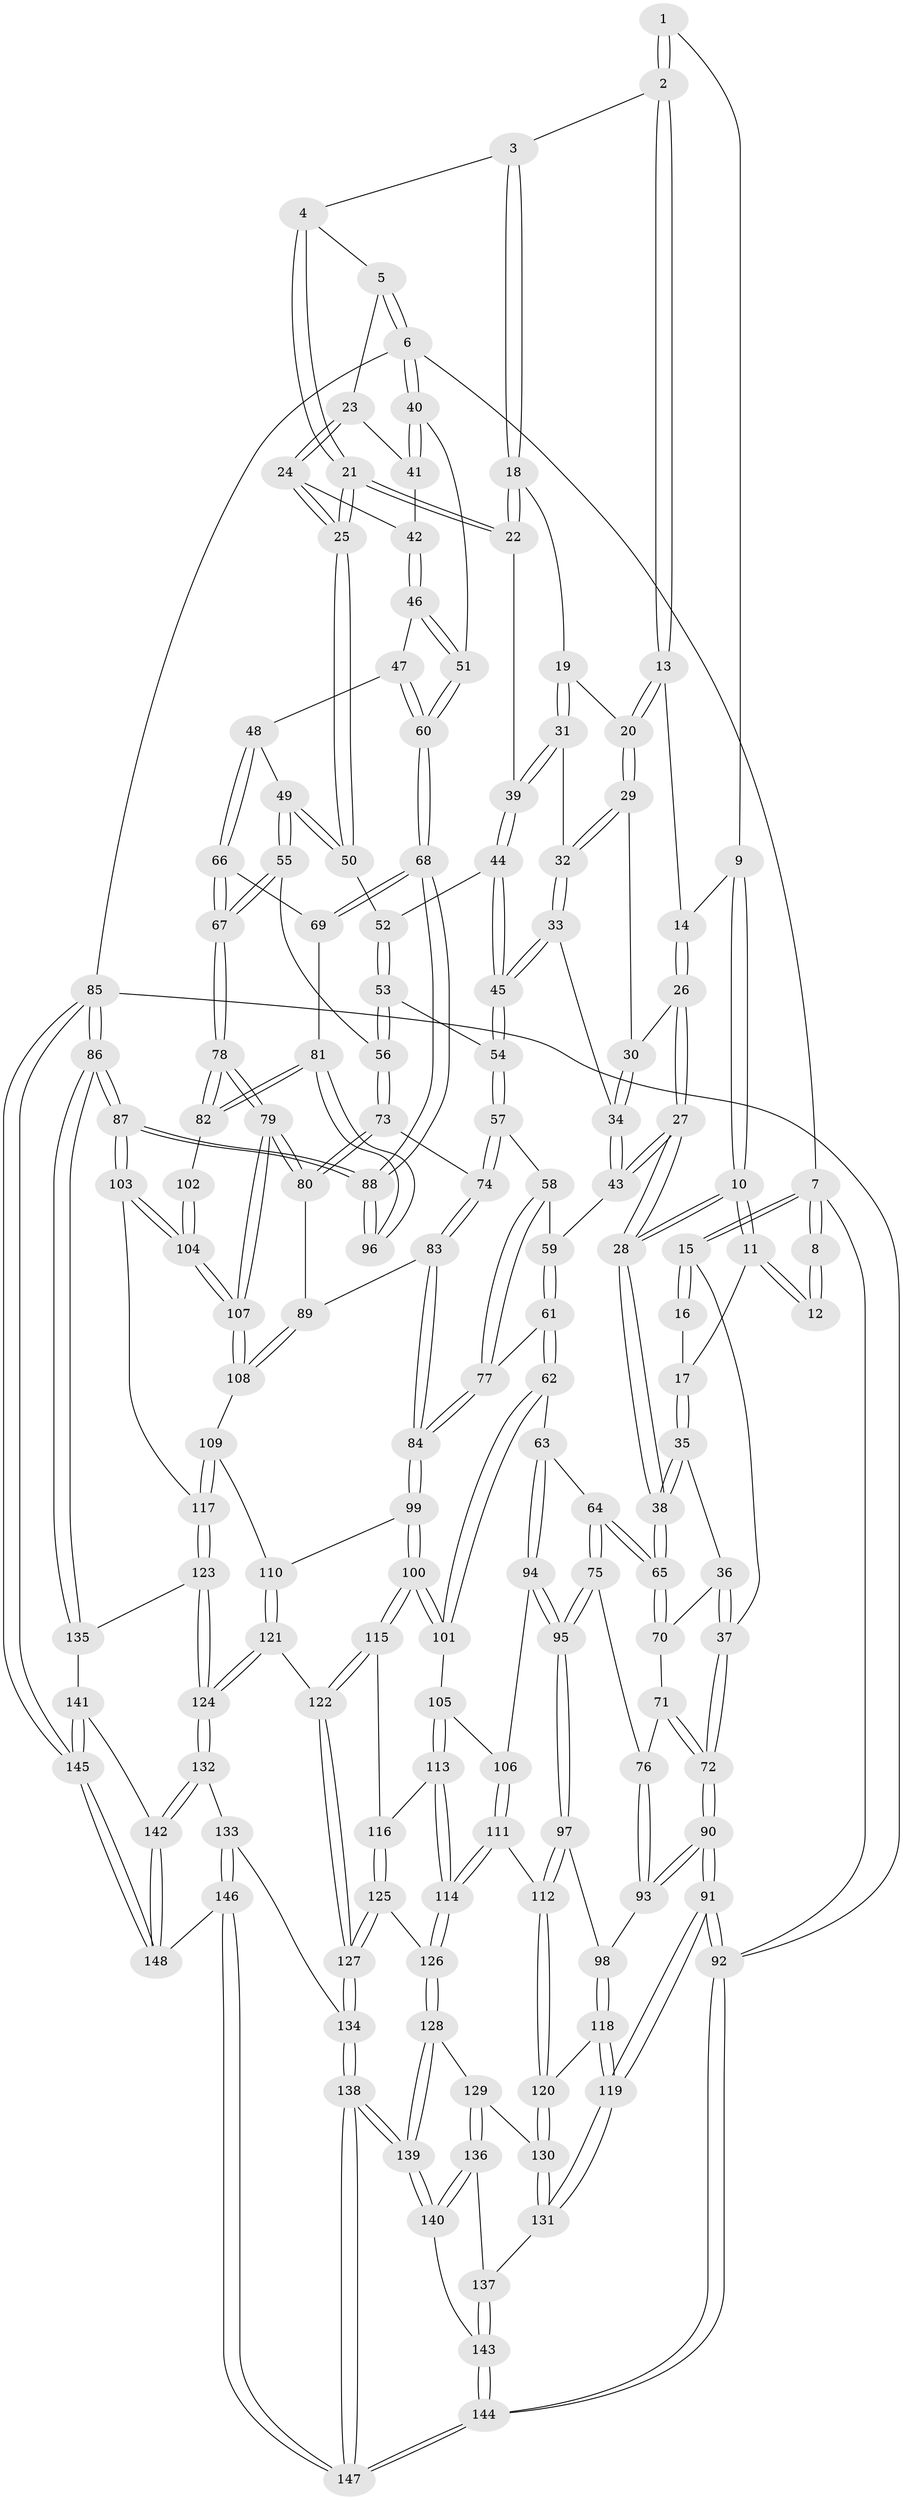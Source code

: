 // Generated by graph-tools (version 1.1) at 2025/01/03/09/25 05:01:46]
// undirected, 148 vertices, 367 edges
graph export_dot {
graph [start="1"]
  node [color=gray90,style=filled];
  1 [pos="+0.35532947961490813+0"];
  2 [pos="+0.535043553339074+0"];
  3 [pos="+0.6218079241730645+0"];
  4 [pos="+0.8164853994460566+0"];
  5 [pos="+0.878227755791448+0"];
  6 [pos="+1+0"];
  7 [pos="+0+0"];
  8 [pos="+0.2591020908305929+0"];
  9 [pos="+0.35097815500307206+0"];
  10 [pos="+0.29082093996022457+0.23586683997469868"];
  11 [pos="+0.19628960216876346+0.07963936361739157"];
  12 [pos="+0.21036371151009606+0"];
  13 [pos="+0.5107460205455032+0.04572834027682526"];
  14 [pos="+0.3874492816018904+0.09220864631968623"];
  15 [pos="+0+0.033571284716533686"];
  16 [pos="+0.08711380478336794+0.05098913955425264"];
  17 [pos="+0.19223681587144695+0.08064744207621154"];
  18 [pos="+0.6545314933561939+0.11738840952863884"];
  19 [pos="+0.5493774096034802+0.09583670807179996"];
  20 [pos="+0.5110835594055442+0.055429792133584656"];
  21 [pos="+0.7047768926071175+0.18527830382672264"];
  22 [pos="+0.6825603080971694+0.17847898560808292"];
  23 [pos="+0.8263811410710313+0.11293484498578643"];
  24 [pos="+0.8142530571418153+0.15827068132115032"];
  25 [pos="+0.716448228292706+0.19330204736042753"];
  26 [pos="+0.37335972282211244+0.145839405634719"];
  27 [pos="+0.30408467319547594+0.23621509620593756"];
  28 [pos="+0.29135083411429613+0.23748551407766075"];
  29 [pos="+0.49746860768158074+0.0842305892591273"];
  30 [pos="+0.49039723451464634+0.08984890819965895"];
  31 [pos="+0.5909143799316802+0.18625058392320082"];
  32 [pos="+0.5084015720099391+0.20265716085592964"];
  33 [pos="+0.4550715562196454+0.2616632655731214"];
  34 [pos="+0.396965345336161+0.2503436486766842"];
  35 [pos="+0+0.17659310701282552"];
  36 [pos="+0+0.1642962426147782"];
  37 [pos="+0+0.12708023956341322"];
  38 [pos="+0.24755000103333916+0.28446274914837577"];
  39 [pos="+0.618123433233388+0.1965688263566076"];
  40 [pos="+1+0"];
  41 [pos="+0.9363373990841158+0.1251493234911261"];
  42 [pos="+0.8624834041962315+0.19384525541721204"];
  43 [pos="+0.3586871655687661+0.24828437894562524"];
  44 [pos="+0.5919583541785226+0.26792088288280785"];
  45 [pos="+0.5130807137647269+0.3206062712332489"];
  46 [pos="+0.8719244083870245+0.20809663194141673"];
  47 [pos="+0.8904626723071674+0.29641163041809426"];
  48 [pos="+0.8895145945918775+0.29852963480865"];
  49 [pos="+0.7505413587636738+0.29436939646192917"];
  50 [pos="+0.7188003391287544+0.20976694152311445"];
  51 [pos="+1+0.08573498249295572"];
  52 [pos="+0.6377957807295742+0.3013145696531018"];
  53 [pos="+0.6434401885719885+0.3231854289254916"];
  54 [pos="+0.5220154385023531+0.3525062501773988"];
  55 [pos="+0.7286347632471935+0.35124018756968794"];
  56 [pos="+0.6960208384816342+0.3779670001900116"];
  57 [pos="+0.5232141192406533+0.3698523404228036"];
  58 [pos="+0.5149293064110845+0.37600692515676776"];
  59 [pos="+0.4088062540399238+0.3699915703969724"];
  60 [pos="+1+0.13209457479970602"];
  61 [pos="+0.40636751813333344+0.4651946641694572"];
  62 [pos="+0.3855551589067292+0.46984023371459016"];
  63 [pos="+0.3196518439440696+0.44439203649595516"];
  64 [pos="+0.23884670503697716+0.3498008386299873"];
  65 [pos="+0.23607003671804463+0.3328164832683325"];
  66 [pos="+0.9012265864808021+0.3679538741729835"];
  67 [pos="+0.8415202000754856+0.411413393520554"];
  68 [pos="+1+0.3504283441428833"];
  69 [pos="+0.9090517722375102+0.37301128205662104"];
  70 [pos="+0.11401790204257646+0.3603894972647188"];
  71 [pos="+0.051884409729963346+0.3949370815281082"];
  72 [pos="+0+0.228833631925803"];
  73 [pos="+0.6746511574336235+0.42611645460976927"];
  74 [pos="+0.5672105047045765+0.41360034476149543"];
  75 [pos="+0.170089455206482+0.47275664877412993"];
  76 [pos="+0.057636771571243195+0.4708930033088251"];
  77 [pos="+0.41738742359040376+0.46526546392424384"];
  78 [pos="+0.8090525444439135+0.5010434636460145"];
  79 [pos="+0.7719906020810297+0.5454068782968008"];
  80 [pos="+0.7033552507705785+0.4984721760317084"];
  81 [pos="+0.9570940546786835+0.4752222219532789"];
  82 [pos="+0.83215756871554+0.49877178477493195"];
  83 [pos="+0.5431738028068113+0.50536223143449"];
  84 [pos="+0.5103554616917111+0.5450312369485119"];
  85 [pos="+1+1"];
  86 [pos="+1+1"];
  87 [pos="+1+0.8463270208916988"];
  88 [pos="+1+0.6005224664847695"];
  89 [pos="+0.6629630722380591+0.5197245273787704"];
  90 [pos="+0+0.5019838249920083"];
  91 [pos="+0+0.7668848245142125"];
  92 [pos="+0+1"];
  93 [pos="+0.03943969616289129+0.49255519197057124"];
  94 [pos="+0.26847675560390594+0.5592576323588534"];
  95 [pos="+0.18075465194026655+0.5679999676758263"];
  96 [pos="+0.9653483982032528+0.4828836158387018"];
  97 [pos="+0.1614362417967207+0.5968265746989789"];
  98 [pos="+0.08216788869152059+0.6076214353716467"];
  99 [pos="+0.5139380108096604+0.5865361806789514"];
  100 [pos="+0.4362652808420191+0.6280602807604051"];
  101 [pos="+0.3747438229015103+0.5653564223017702"];
  102 [pos="+0.9184916322649698+0.5233204189300762"];
  103 [pos="+0.8180799582464237+0.6888763876134018"];
  104 [pos="+0.8161667036098974+0.6812547182316918"];
  105 [pos="+0.3114453982798836+0.5914345520091484"];
  106 [pos="+0.2889708156166662+0.5773803774096221"];
  107 [pos="+0.7886992970452628+0.6057186222395103"];
  108 [pos="+0.5912300751619481+0.5994562218800938"];
  109 [pos="+0.5719326253253278+0.6147019166298168"];
  110 [pos="+0.5563133997768888+0.6156574840638639"];
  111 [pos="+0.2303643831060172+0.6849908502996831"];
  112 [pos="+0.19328406041042812+0.6567744649713002"];
  113 [pos="+0.31902778823136163+0.6540557187945903"];
  114 [pos="+0.26136687618469606+0.7154645346766773"];
  115 [pos="+0.42325300675276134+0.6571342056004559"];
  116 [pos="+0.36471792308584916+0.6602628541287828"];
  117 [pos="+0.7492029997695931+0.7296121194320238"];
  118 [pos="+0.045151975999370444+0.6410466583571524"];
  119 [pos="+0+0.759466766859485"];
  120 [pos="+0.13218738774199887+0.7297343562815748"];
  121 [pos="+0.5408925074580206+0.7622226716324567"];
  122 [pos="+0.43600889509272794+0.7249653331809116"];
  123 [pos="+0.698788128715899+0.7863384156746122"];
  124 [pos="+0.5916216053625681+0.8321142395927653"];
  125 [pos="+0.3331484967103088+0.8067448914320391"];
  126 [pos="+0.273500356812158+0.7934531911855499"];
  127 [pos="+0.34499719342524804+0.810335675979912"];
  128 [pos="+0.2340858745365758+0.8208414680103818"];
  129 [pos="+0.17665616943811757+0.8161731666750688"];
  130 [pos="+0.12964663248832625+0.8080122532120494"];
  131 [pos="+0.06317034317133341+0.8284728480069309"];
  132 [pos="+0.5889750342613179+0.8374313506398228"];
  133 [pos="+0.4352620219838103+0.9120845589814742"];
  134 [pos="+0.35518455904524443+0.8242441838355203"];
  135 [pos="+0.7499252958556811+0.8884188792028527"];
  136 [pos="+0.14084334466735082+0.9405593054307555"];
  137 [pos="+0.07927618290390316+0.8816572463356863"];
  138 [pos="+0.249703517582728+1"];
  139 [pos="+0.22699221211957504+0.991055613978853"];
  140 [pos="+0.15217719050805+0.9567469408250773"];
  141 [pos="+0.716963845986167+0.9606193292973828"];
  142 [pos="+0.6201390989993685+0.9505232965617338"];
  143 [pos="+0.0571178511548592+0.9887426946685126"];
  144 [pos="+0+1"];
  145 [pos="+1+1"];
  146 [pos="+0.37302703521534786+1"];
  147 [pos="+0.3121588355285626+1"];
  148 [pos="+0.5768911364548266+1"];
  1 -- 2;
  1 -- 2;
  1 -- 9;
  2 -- 3;
  2 -- 13;
  2 -- 13;
  3 -- 4;
  3 -- 18;
  3 -- 18;
  4 -- 5;
  4 -- 21;
  4 -- 21;
  5 -- 6;
  5 -- 6;
  5 -- 23;
  6 -- 7;
  6 -- 40;
  6 -- 40;
  6 -- 85;
  7 -- 8;
  7 -- 8;
  7 -- 15;
  7 -- 15;
  7 -- 92;
  8 -- 12;
  8 -- 12;
  9 -- 10;
  9 -- 10;
  9 -- 14;
  10 -- 11;
  10 -- 11;
  10 -- 28;
  10 -- 28;
  11 -- 12;
  11 -- 12;
  11 -- 17;
  13 -- 14;
  13 -- 20;
  13 -- 20;
  14 -- 26;
  14 -- 26;
  15 -- 16;
  15 -- 16;
  15 -- 37;
  16 -- 17;
  17 -- 35;
  17 -- 35;
  18 -- 19;
  18 -- 22;
  18 -- 22;
  19 -- 20;
  19 -- 31;
  19 -- 31;
  20 -- 29;
  20 -- 29;
  21 -- 22;
  21 -- 22;
  21 -- 25;
  21 -- 25;
  22 -- 39;
  23 -- 24;
  23 -- 24;
  23 -- 41;
  24 -- 25;
  24 -- 25;
  24 -- 42;
  25 -- 50;
  25 -- 50;
  26 -- 27;
  26 -- 27;
  26 -- 30;
  27 -- 28;
  27 -- 28;
  27 -- 43;
  27 -- 43;
  28 -- 38;
  28 -- 38;
  29 -- 30;
  29 -- 32;
  29 -- 32;
  30 -- 34;
  30 -- 34;
  31 -- 32;
  31 -- 39;
  31 -- 39;
  32 -- 33;
  32 -- 33;
  33 -- 34;
  33 -- 45;
  33 -- 45;
  34 -- 43;
  34 -- 43;
  35 -- 36;
  35 -- 38;
  35 -- 38;
  36 -- 37;
  36 -- 37;
  36 -- 70;
  37 -- 72;
  37 -- 72;
  38 -- 65;
  38 -- 65;
  39 -- 44;
  39 -- 44;
  40 -- 41;
  40 -- 41;
  40 -- 51;
  41 -- 42;
  42 -- 46;
  42 -- 46;
  43 -- 59;
  44 -- 45;
  44 -- 45;
  44 -- 52;
  45 -- 54;
  45 -- 54;
  46 -- 47;
  46 -- 51;
  46 -- 51;
  47 -- 48;
  47 -- 60;
  47 -- 60;
  48 -- 49;
  48 -- 66;
  48 -- 66;
  49 -- 50;
  49 -- 50;
  49 -- 55;
  49 -- 55;
  50 -- 52;
  51 -- 60;
  51 -- 60;
  52 -- 53;
  52 -- 53;
  53 -- 54;
  53 -- 56;
  53 -- 56;
  54 -- 57;
  54 -- 57;
  55 -- 56;
  55 -- 67;
  55 -- 67;
  56 -- 73;
  56 -- 73;
  57 -- 58;
  57 -- 74;
  57 -- 74;
  58 -- 59;
  58 -- 77;
  58 -- 77;
  59 -- 61;
  59 -- 61;
  60 -- 68;
  60 -- 68;
  61 -- 62;
  61 -- 62;
  61 -- 77;
  62 -- 63;
  62 -- 101;
  62 -- 101;
  63 -- 64;
  63 -- 94;
  63 -- 94;
  64 -- 65;
  64 -- 65;
  64 -- 75;
  64 -- 75;
  65 -- 70;
  65 -- 70;
  66 -- 67;
  66 -- 67;
  66 -- 69;
  67 -- 78;
  67 -- 78;
  68 -- 69;
  68 -- 69;
  68 -- 88;
  68 -- 88;
  69 -- 81;
  70 -- 71;
  71 -- 72;
  71 -- 72;
  71 -- 76;
  72 -- 90;
  72 -- 90;
  73 -- 74;
  73 -- 80;
  73 -- 80;
  74 -- 83;
  74 -- 83;
  75 -- 76;
  75 -- 95;
  75 -- 95;
  76 -- 93;
  76 -- 93;
  77 -- 84;
  77 -- 84;
  78 -- 79;
  78 -- 79;
  78 -- 82;
  78 -- 82;
  79 -- 80;
  79 -- 80;
  79 -- 107;
  79 -- 107;
  80 -- 89;
  81 -- 82;
  81 -- 82;
  81 -- 96;
  81 -- 96;
  82 -- 102;
  83 -- 84;
  83 -- 84;
  83 -- 89;
  84 -- 99;
  84 -- 99;
  85 -- 86;
  85 -- 86;
  85 -- 145;
  85 -- 145;
  85 -- 92;
  86 -- 87;
  86 -- 87;
  86 -- 135;
  86 -- 135;
  87 -- 88;
  87 -- 88;
  87 -- 103;
  87 -- 103;
  88 -- 96;
  88 -- 96;
  89 -- 108;
  89 -- 108;
  90 -- 91;
  90 -- 91;
  90 -- 93;
  90 -- 93;
  91 -- 92;
  91 -- 92;
  91 -- 119;
  91 -- 119;
  92 -- 144;
  92 -- 144;
  93 -- 98;
  94 -- 95;
  94 -- 95;
  94 -- 106;
  95 -- 97;
  95 -- 97;
  97 -- 98;
  97 -- 112;
  97 -- 112;
  98 -- 118;
  98 -- 118;
  99 -- 100;
  99 -- 100;
  99 -- 110;
  100 -- 101;
  100 -- 101;
  100 -- 115;
  100 -- 115;
  101 -- 105;
  102 -- 104;
  102 -- 104;
  103 -- 104;
  103 -- 104;
  103 -- 117;
  104 -- 107;
  104 -- 107;
  105 -- 106;
  105 -- 113;
  105 -- 113;
  106 -- 111;
  106 -- 111;
  107 -- 108;
  107 -- 108;
  108 -- 109;
  109 -- 110;
  109 -- 117;
  109 -- 117;
  110 -- 121;
  110 -- 121;
  111 -- 112;
  111 -- 114;
  111 -- 114;
  112 -- 120;
  112 -- 120;
  113 -- 114;
  113 -- 114;
  113 -- 116;
  114 -- 126;
  114 -- 126;
  115 -- 116;
  115 -- 122;
  115 -- 122;
  116 -- 125;
  116 -- 125;
  117 -- 123;
  117 -- 123;
  118 -- 119;
  118 -- 119;
  118 -- 120;
  119 -- 131;
  119 -- 131;
  120 -- 130;
  120 -- 130;
  121 -- 122;
  121 -- 124;
  121 -- 124;
  122 -- 127;
  122 -- 127;
  123 -- 124;
  123 -- 124;
  123 -- 135;
  124 -- 132;
  124 -- 132;
  125 -- 126;
  125 -- 127;
  125 -- 127;
  126 -- 128;
  126 -- 128;
  127 -- 134;
  127 -- 134;
  128 -- 129;
  128 -- 139;
  128 -- 139;
  129 -- 130;
  129 -- 136;
  129 -- 136;
  130 -- 131;
  130 -- 131;
  131 -- 137;
  132 -- 133;
  132 -- 142;
  132 -- 142;
  133 -- 134;
  133 -- 146;
  133 -- 146;
  134 -- 138;
  134 -- 138;
  135 -- 141;
  136 -- 137;
  136 -- 140;
  136 -- 140;
  137 -- 143;
  137 -- 143;
  138 -- 139;
  138 -- 139;
  138 -- 147;
  138 -- 147;
  139 -- 140;
  139 -- 140;
  140 -- 143;
  141 -- 142;
  141 -- 145;
  141 -- 145;
  142 -- 148;
  142 -- 148;
  143 -- 144;
  143 -- 144;
  144 -- 147;
  144 -- 147;
  145 -- 148;
  145 -- 148;
  146 -- 147;
  146 -- 147;
  146 -- 148;
}
